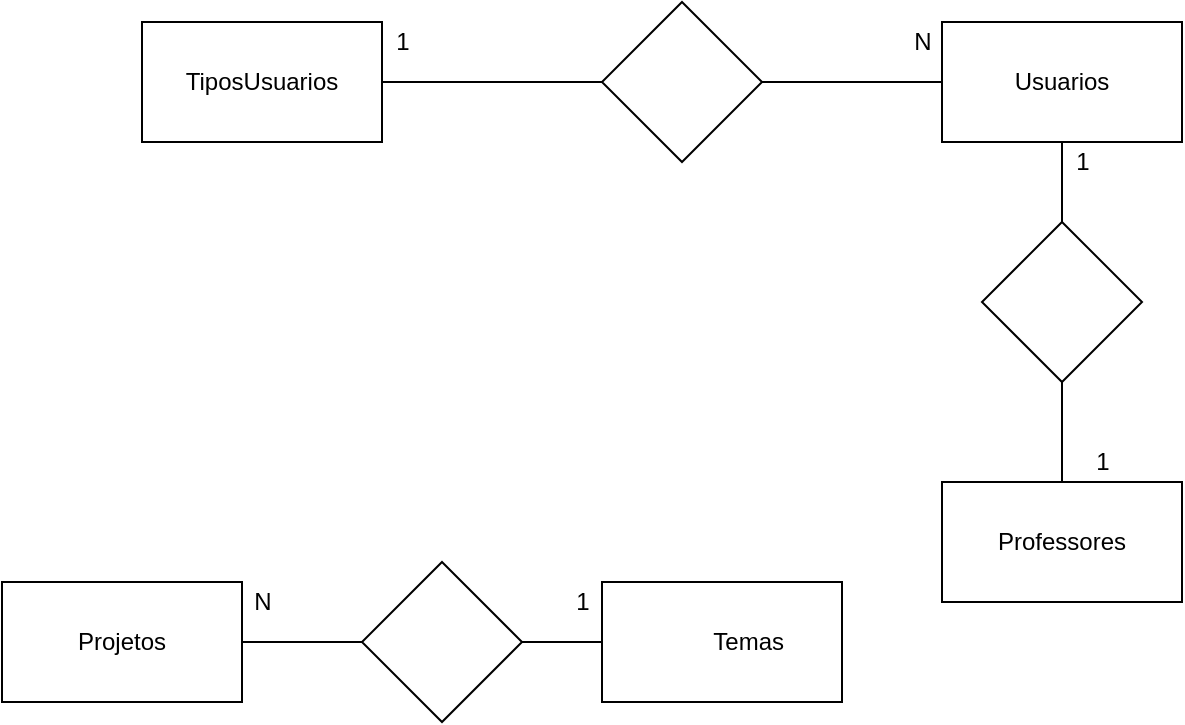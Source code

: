 <mxfile version="14.8.0" type="device"><diagram id="C83daoS_jaFiJEhpcNgh" name="Page-1"><mxGraphModel dx="868" dy="425" grid="1" gridSize="10" guides="1" tooltips="1" connect="1" arrows="1" fold="1" page="1" pageScale="1" pageWidth="827" pageHeight="1169" math="0" shadow="0"><root><mxCell id="0"/><mxCell id="1" parent="0"/><mxCell id="QZFkhauogVCPISDxQQyA-1" value="TiposUsuarios" style="rounded=0;whiteSpace=wrap;html=1;" vertex="1" parent="1"><mxGeometry x="80" y="50" width="120" height="60" as="geometry"/></mxCell><mxCell id="QZFkhauogVCPISDxQQyA-5" style="edgeStyle=orthogonalEdgeStyle;rounded=0;orthogonalLoop=1;jettySize=auto;html=1;exitX=0;exitY=0.5;exitDx=0;exitDy=0;entryX=1;entryY=0.5;entryDx=0;entryDy=0;endArrow=none;endFill=0;" edge="1" parent="1" source="QZFkhauogVCPISDxQQyA-4" target="QZFkhauogVCPISDxQQyA-1"><mxGeometry relative="1" as="geometry"/></mxCell><mxCell id="QZFkhauogVCPISDxQQyA-7" style="edgeStyle=orthogonalEdgeStyle;rounded=0;orthogonalLoop=1;jettySize=auto;html=1;exitX=1;exitY=0.5;exitDx=0;exitDy=0;endArrow=none;endFill=0;" edge="1" parent="1" source="QZFkhauogVCPISDxQQyA-4" target="QZFkhauogVCPISDxQQyA-8"><mxGeometry relative="1" as="geometry"><mxPoint x="480" y="80" as="targetPoint"/></mxGeometry></mxCell><mxCell id="QZFkhauogVCPISDxQQyA-4" value="" style="rhombus;whiteSpace=wrap;html=1;strokeWidth=1;" vertex="1" parent="1"><mxGeometry x="310" y="40" width="80" height="80" as="geometry"/></mxCell><mxCell id="QZFkhauogVCPISDxQQyA-6" value="1" style="text;html=1;align=center;verticalAlign=middle;resizable=0;points=[];autosize=1;strokeColor=none;" vertex="1" parent="1"><mxGeometry x="200" y="50" width="20" height="20" as="geometry"/></mxCell><mxCell id="QZFkhauogVCPISDxQQyA-8" value="Usuarios" style="rounded=0;whiteSpace=wrap;html=1;strokeWidth=1;" vertex="1" parent="1"><mxGeometry x="480" y="50" width="120" height="60" as="geometry"/></mxCell><mxCell id="QZFkhauogVCPISDxQQyA-9" value="N" style="text;html=1;align=center;verticalAlign=middle;resizable=0;points=[];autosize=1;strokeColor=none;" vertex="1" parent="1"><mxGeometry x="460" y="50" width="20" height="20" as="geometry"/></mxCell><mxCell id="QZFkhauogVCPISDxQQyA-10" value="Professores" style="rounded=0;whiteSpace=wrap;html=1;strokeWidth=1;" vertex="1" parent="1"><mxGeometry x="480" y="280" width="120" height="60" as="geometry"/></mxCell><mxCell id="QZFkhauogVCPISDxQQyA-13" style="edgeStyle=orthogonalEdgeStyle;rounded=0;orthogonalLoop=1;jettySize=auto;html=1;exitX=0.5;exitY=1;exitDx=0;exitDy=0;entryX=0.5;entryY=0;entryDx=0;entryDy=0;endArrow=none;endFill=0;" edge="1" parent="1" source="QZFkhauogVCPISDxQQyA-11" target="QZFkhauogVCPISDxQQyA-10"><mxGeometry relative="1" as="geometry"/></mxCell><mxCell id="QZFkhauogVCPISDxQQyA-14" style="edgeStyle=orthogonalEdgeStyle;rounded=0;orthogonalLoop=1;jettySize=auto;html=1;exitX=0.5;exitY=0;exitDx=0;exitDy=0;entryX=0.5;entryY=1;entryDx=0;entryDy=0;endArrow=none;endFill=0;" edge="1" parent="1" source="QZFkhauogVCPISDxQQyA-11" target="QZFkhauogVCPISDxQQyA-8"><mxGeometry relative="1" as="geometry"/></mxCell><mxCell id="QZFkhauogVCPISDxQQyA-11" value="" style="rhombus;whiteSpace=wrap;html=1;strokeWidth=1;" vertex="1" parent="1"><mxGeometry x="500" y="150" width="80" height="80" as="geometry"/></mxCell><mxCell id="QZFkhauogVCPISDxQQyA-15" value="1" style="text;html=1;align=center;verticalAlign=middle;resizable=0;points=[];autosize=1;strokeColor=none;" vertex="1" parent="1"><mxGeometry x="550" y="260" width="20" height="20" as="geometry"/></mxCell><mxCell id="QZFkhauogVCPISDxQQyA-16" value="1" style="text;html=1;align=center;verticalAlign=middle;resizable=0;points=[];autosize=1;strokeColor=none;" vertex="1" parent="1"><mxGeometry x="540" y="110" width="20" height="20" as="geometry"/></mxCell><mxCell id="QZFkhauogVCPISDxQQyA-17" value="&lt;span style=&quot;white-space: pre&quot;&gt;&#9;&lt;/span&gt;Temas" style="rounded=0;whiteSpace=wrap;html=1;strokeWidth=1;" vertex="1" parent="1"><mxGeometry x="310" y="330" width="120" height="60" as="geometry"/></mxCell><mxCell id="QZFkhauogVCPISDxQQyA-18" value="Projetos" style="rounded=0;whiteSpace=wrap;html=1;strokeWidth=1;" vertex="1" parent="1"><mxGeometry x="10" y="330" width="120" height="60" as="geometry"/></mxCell><mxCell id="QZFkhauogVCPISDxQQyA-21" style="edgeStyle=orthogonalEdgeStyle;rounded=0;orthogonalLoop=1;jettySize=auto;html=1;exitX=1;exitY=0.5;exitDx=0;exitDy=0;entryX=0;entryY=0.5;entryDx=0;entryDy=0;endArrow=none;endFill=0;" edge="1" parent="1" source="QZFkhauogVCPISDxQQyA-20" target="QZFkhauogVCPISDxQQyA-17"><mxGeometry relative="1" as="geometry"/></mxCell><mxCell id="QZFkhauogVCPISDxQQyA-22" style="edgeStyle=orthogonalEdgeStyle;rounded=0;orthogonalLoop=1;jettySize=auto;html=1;exitX=0;exitY=0.5;exitDx=0;exitDy=0;entryX=1;entryY=0.5;entryDx=0;entryDy=0;endArrow=none;endFill=0;" edge="1" parent="1" source="QZFkhauogVCPISDxQQyA-20" target="QZFkhauogVCPISDxQQyA-18"><mxGeometry relative="1" as="geometry"/></mxCell><mxCell id="QZFkhauogVCPISDxQQyA-20" value="" style="rhombus;whiteSpace=wrap;html=1;strokeWidth=1;" vertex="1" parent="1"><mxGeometry x="190" y="320" width="80" height="80" as="geometry"/></mxCell><mxCell id="QZFkhauogVCPISDxQQyA-23" value="N" style="text;html=1;align=center;verticalAlign=middle;resizable=0;points=[];autosize=1;strokeColor=none;" vertex="1" parent="1"><mxGeometry x="130" y="330" width="20" height="20" as="geometry"/></mxCell><mxCell id="QZFkhauogVCPISDxQQyA-24" value="1" style="text;html=1;align=center;verticalAlign=middle;resizable=0;points=[];autosize=1;strokeColor=none;" vertex="1" parent="1"><mxGeometry x="290" y="330" width="20" height="20" as="geometry"/></mxCell></root></mxGraphModel></diagram></mxfile>
